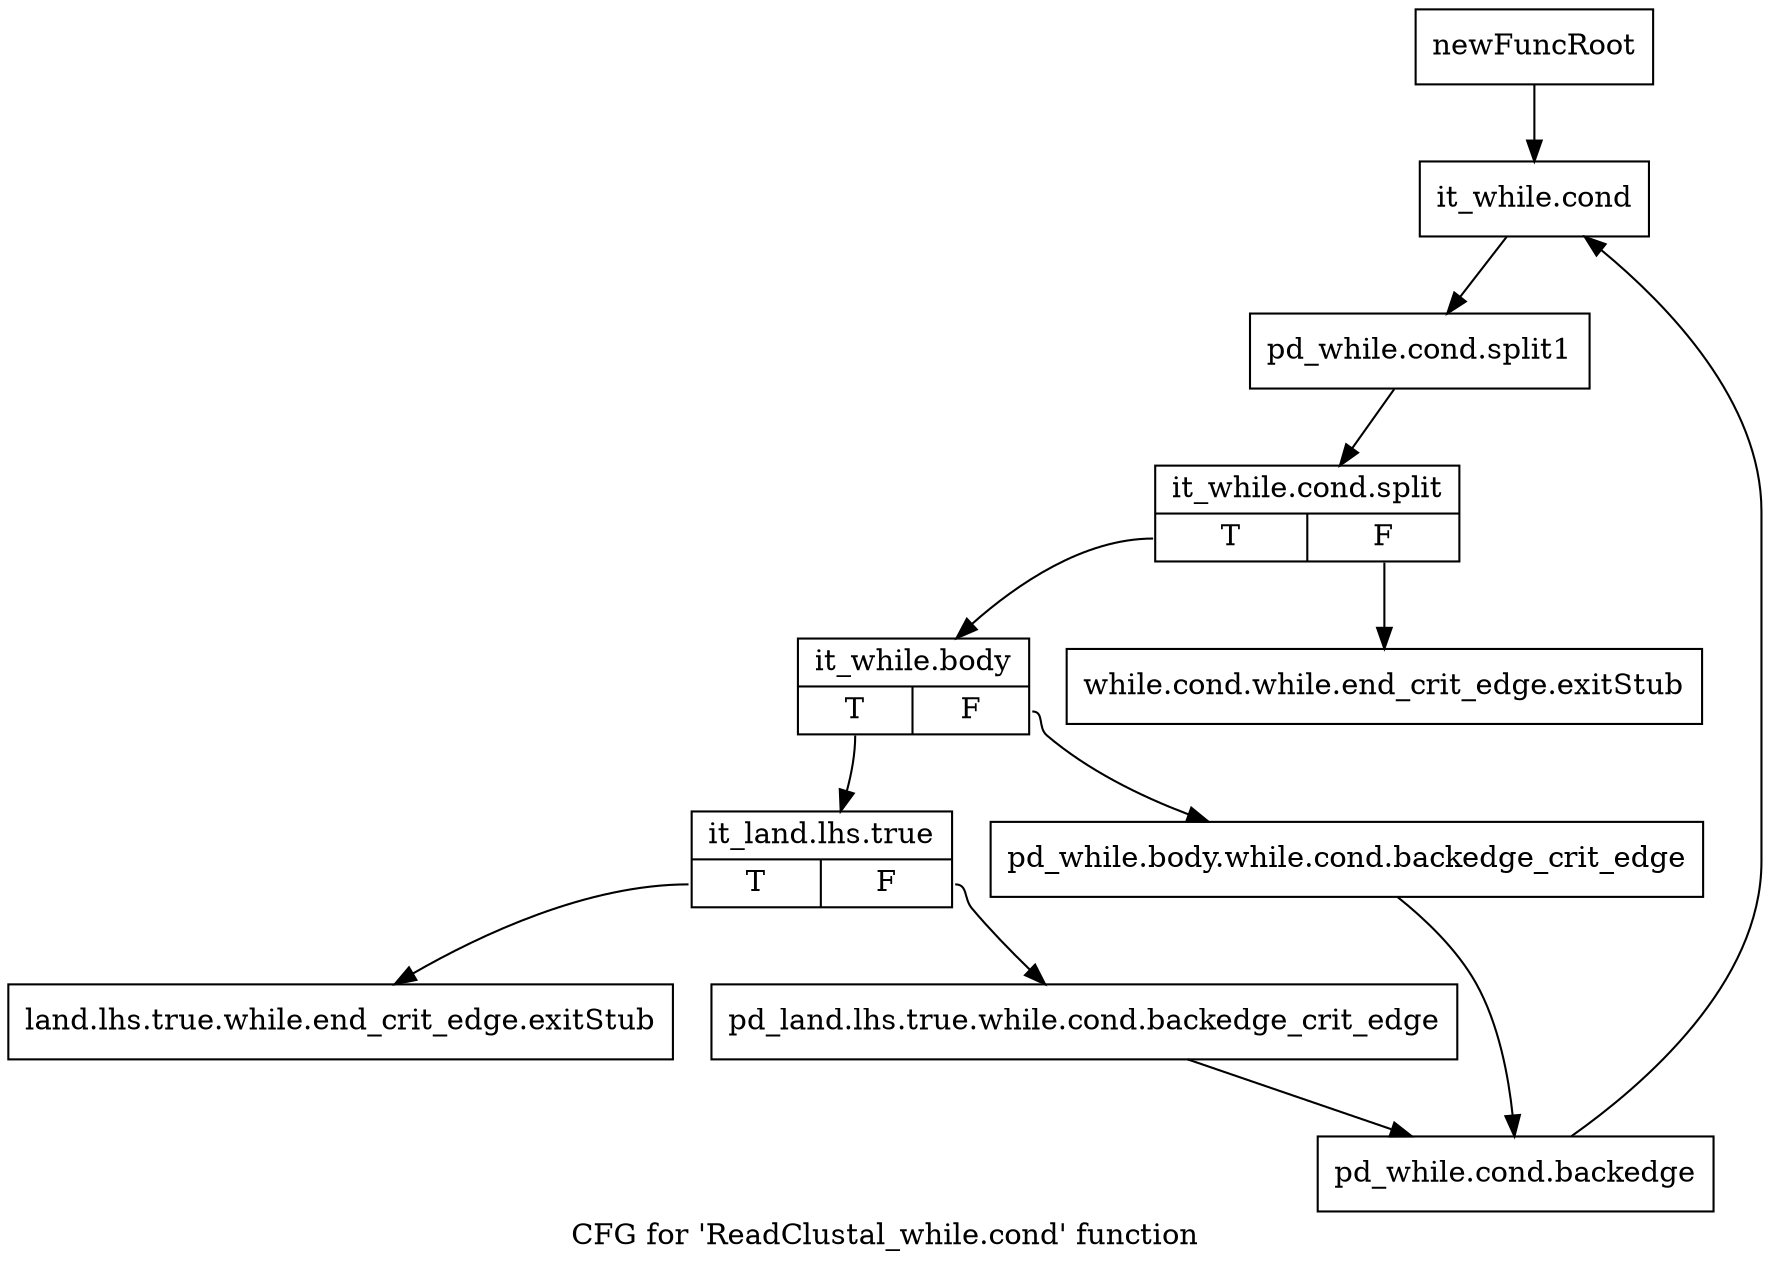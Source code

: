 digraph "CFG for 'ReadClustal_while.cond' function" {
	label="CFG for 'ReadClustal_while.cond' function";

	Node0x3176660 [shape=record,label="{newFuncRoot}"];
	Node0x3176660 -> Node0x3176750;
	Node0x31766b0 [shape=record,label="{while.cond.while.end_crit_edge.exitStub}"];
	Node0x3176700 [shape=record,label="{land.lhs.true.while.end_crit_edge.exitStub}"];
	Node0x3176750 [shape=record,label="{it_while.cond}"];
	Node0x3176750 -> Node0x378d720;
	Node0x378d720 [shape=record,label="{pd_while.cond.split1}"];
	Node0x378d720 -> Node0x38a5a60;
	Node0x38a5a60 [shape=record,label="{it_while.cond.split|{<s0>T|<s1>F}}"];
	Node0x38a5a60:s0 -> Node0x31767a0;
	Node0x38a5a60:s1 -> Node0x31766b0;
	Node0x31767a0 [shape=record,label="{it_while.body|{<s0>T|<s1>F}}"];
	Node0x31767a0:s0 -> Node0x3176840;
	Node0x31767a0:s1 -> Node0x31767f0;
	Node0x31767f0 [shape=record,label="{pd_while.body.while.cond.backedge_crit_edge}"];
	Node0x31767f0 -> Node0x31768e0;
	Node0x3176840 [shape=record,label="{it_land.lhs.true|{<s0>T|<s1>F}}"];
	Node0x3176840:s0 -> Node0x3176700;
	Node0x3176840:s1 -> Node0x3176890;
	Node0x3176890 [shape=record,label="{pd_land.lhs.true.while.cond.backedge_crit_edge}"];
	Node0x3176890 -> Node0x31768e0;
	Node0x31768e0 [shape=record,label="{pd_while.cond.backedge}"];
	Node0x31768e0 -> Node0x3176750;
}
